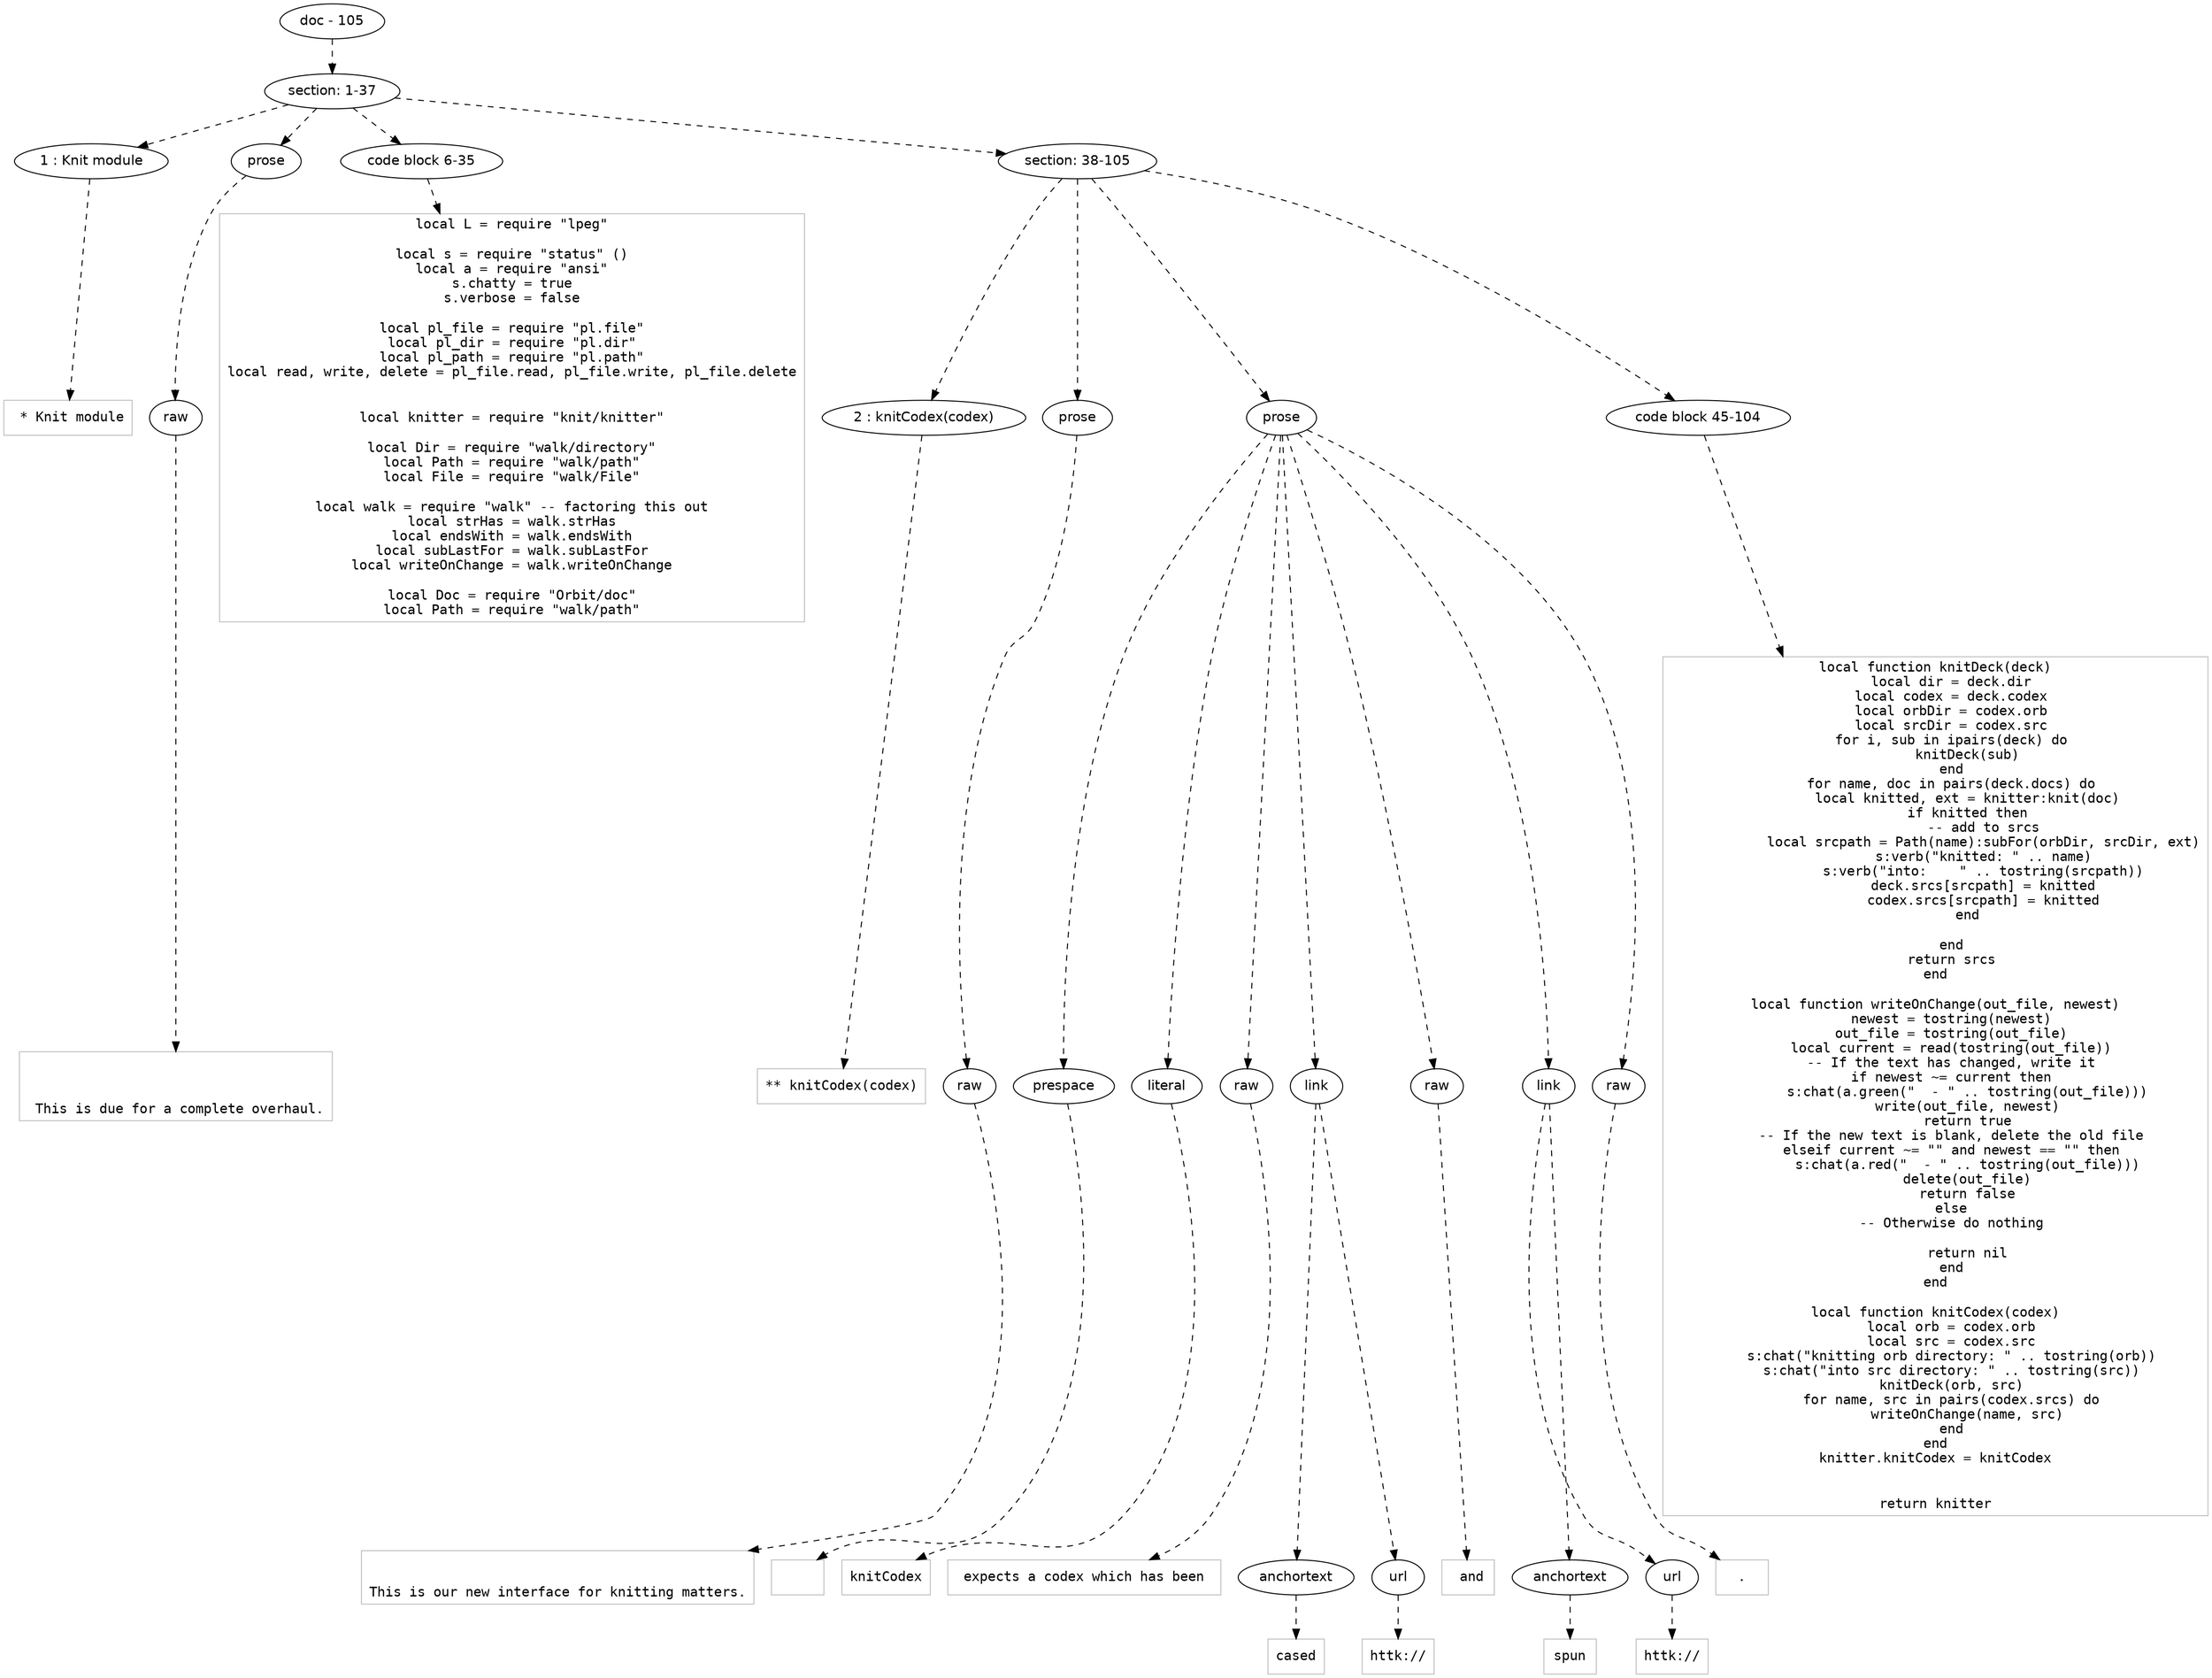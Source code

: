 digraph lpegNode {

node [fontname=Helvetica]
edge [style=dashed]

doc_0 [label="doc - 105"]


doc_0 -> { section_1}
{rank=same; section_1}

section_1 [label="section: 1-37"]


// END RANK doc_0

section_1 -> { header_2 prose_3 codeblock_4 section_5}
{rank=same; header_2 prose_3 codeblock_4 section_5}

header_2 [label="1 : Knit module"]

prose_3 [label="prose"]

codeblock_4 [label="code block 6-35"]

section_5 [label="section: 38-105"]


// END RANK section_1

header_2 -> leaf_6
leaf_6  [color=Gray,shape=rectangle,fontname=Inconsolata,label=" * Knit module"]
// END RANK header_2

prose_3 -> { raw_7}
{rank=same; raw_7}

raw_7 [label="raw"]


// END RANK prose_3

raw_7 -> leaf_8
leaf_8  [color=Gray,shape=rectangle,fontname=Inconsolata,label="


 This is due for a complete overhaul.
"]
// END RANK raw_7

codeblock_4 -> leaf_9
leaf_9  [color=Gray,shape=rectangle,fontname=Inconsolata,label="local L = require \"lpeg\"

local s = require \"status\" ()
local a = require \"ansi\"
s.chatty = true
s.verbose = false

local pl_file = require \"pl.file\"
local pl_dir = require \"pl.dir\"
local pl_path = require \"pl.path\"
local read, write, delete = pl_file.read, pl_file.write, pl_file.delete


local knitter = require \"knit/knitter\"

local Dir = require \"walk/directory\"
local Path = require \"walk/path\"
local File = require \"walk/File\"

local walk = require \"walk\" -- factoring this out
local strHas = walk.strHas
local endsWith = walk.endsWith
local subLastFor = walk.subLastFor
local writeOnChange = walk.writeOnChange

local Doc = require \"Orbit/doc\"
local Path = require \"walk/path\"
"]
// END RANK codeblock_4

section_5 -> { header_10 prose_11 prose_12 codeblock_13}
{rank=same; header_10 prose_11 prose_12 codeblock_13}

header_10 [label="2 : knitCodex(codex)"]

prose_11 [label="prose"]

prose_12 [label="prose"]

codeblock_13 [label="code block 45-104"]


// END RANK section_5

header_10 -> leaf_14
leaf_14  [color=Gray,shape=rectangle,fontname=Inconsolata,label="** knitCodex(codex)"]
// END RANK header_10

prose_11 -> { raw_15}
{rank=same; raw_15}

raw_15 [label="raw"]


// END RANK prose_11

raw_15 -> leaf_16
leaf_16  [color=Gray,shape=rectangle,fontname=Inconsolata,label="

This is our new interface for knitting matters.
"]
// END RANK raw_15

prose_12 -> { prespace_17 literal_18 raw_19 link_20 raw_21 link_22 raw_23}
{rank=same; prespace_17 literal_18 raw_19 link_20 raw_21 link_22 raw_23}

prespace_17 [label="prespace"]

literal_18 [label="literal"]

raw_19 [label="raw"]

link_20 [label="link"]

raw_21 [label="raw"]

link_22 [label="link"]

raw_23 [label="raw"]


// END RANK prose_12

prespace_17 -> leaf_24
leaf_24  [color=Gray,shape=rectangle,fontname=Inconsolata,label=""]
// END RANK prespace_17

literal_18 -> leaf_25
leaf_25  [color=Gray,shape=rectangle,fontname=Inconsolata,label="knitCodex"]
// END RANK literal_18

raw_19 -> leaf_26
leaf_26  [color=Gray,shape=rectangle,fontname=Inconsolata,label=" expects a codex which has been "]
// END RANK raw_19

link_20 -> { anchortext_27 url_28}
{rank=same; anchortext_27 url_28}

anchortext_27 [label="anchortext"]

url_28 [label="url"]


// END RANK link_20

anchortext_27 -> leaf_29
leaf_29  [color=Gray,shape=rectangle,fontname=Inconsolata,label="cased"]
// END RANK anchortext_27

url_28 -> leaf_30
leaf_30  [color=Gray,shape=rectangle,fontname=Inconsolata,label="httk://"]
// END RANK url_28

raw_21 -> leaf_31
leaf_31  [color=Gray,shape=rectangle,fontname=Inconsolata,label=" and"]
// END RANK raw_21

link_22 -> { anchortext_32 url_33}
{rank=same; anchortext_32 url_33}

anchortext_32 [label="anchortext"]

url_33 [label="url"]


// END RANK link_22

anchortext_32 -> leaf_34
leaf_34  [color=Gray,shape=rectangle,fontname=Inconsolata,label="spun"]
// END RANK anchortext_32

url_33 -> leaf_35
leaf_35  [color=Gray,shape=rectangle,fontname=Inconsolata,label="httk://"]
// END RANK url_33

raw_23 -> leaf_36
leaf_36  [color=Gray,shape=rectangle,fontname=Inconsolata,label=".
"]
// END RANK raw_23

codeblock_13 -> leaf_37
leaf_37  [color=Gray,shape=rectangle,fontname=Inconsolata,label="local function knitDeck(deck)
    local dir = deck.dir
    local codex = deck.codex
    local orbDir = codex.orb
    local srcDir = codex.src
    for i, sub in ipairs(deck) do
        knitDeck(sub)
    end
    for name, doc in pairs(deck.docs) do
        local knitted, ext = knitter:knit(doc)
        if knitted then
            -- add to srcs
            local srcpath = Path(name):subFor(orbDir, srcDir, ext)
            s:verb(\"knitted: \" .. name)
            s:verb(\"into:    \" .. tostring(srcpath))
            deck.srcs[srcpath] = knitted
            codex.srcs[srcpath] = knitted
        end

    end
    return srcs
end

local function writeOnChange(out_file, newest)
    newest = tostring(newest)
    out_file = tostring(out_file)
    local current = read(tostring(out_file))
    -- If the text has changed, write it
    if newest ~= current then
        s:chat(a.green(\"  - \" .. tostring(out_file)))
        write(out_file, newest)
        return true
    -- If the new text is blank, delete the old file
    elseif current ~= \"\" and newest == \"\" then
        s:chat(a.red(\"  - \" .. tostring(out_file)))
        delete(out_file)
        return false
    else
    -- Otherwise do nothing

        return nil
    end
end

local function knitCodex(codex)
    local orb = codex.orb
    local src = codex.src
    s:chat(\"knitting orb directory: \" .. tostring(orb))
    s:chat(\"into src directory: \" .. tostring(src))
    knitDeck(orb, src)
    for name, src in pairs(codex.srcs) do
        writeOnChange(name, src)
    end
end
knitter.knitCodex = knitCodex


return knitter"]
// END RANK codeblock_13


}
